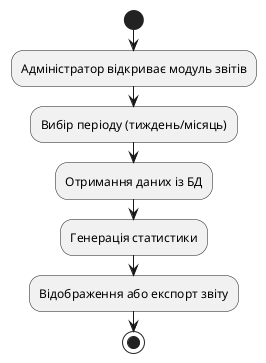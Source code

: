 @startuml server_activity_reports
start
:Адміністратор відкриває модуль звітів;
:Вибір періоду (тиждень/місяць);
:Отримання даних із БД;
:Генерація статистики;
:Відображення або експорт звіту;
stop
@enduml
